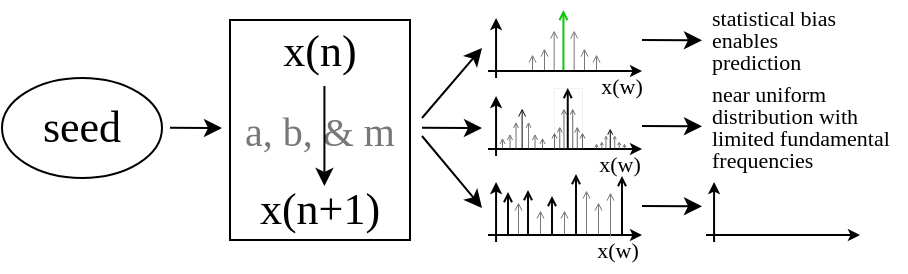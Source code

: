 <mxfile version="28.2.5">
  <diagram name="Page-1" id="-1gzF2Dyj5mBQXq9cQPM">
    <mxGraphModel dx="595" dy="301" grid="1" gridSize="10" guides="1" tooltips="1" connect="1" arrows="1" fold="1" page="1" pageScale="1" pageWidth="850" pageHeight="1100" math="0" shadow="0">
      <root>
        <mxCell id="0" />
        <mxCell id="1" parent="0" />
        <mxCell id="WS8m4a5kr1yiGVBsjtW7-3" value="&lt;font style=&quot;font-size: 22px;&quot;&gt;seed&lt;/font&gt;" style="ellipse;whiteSpace=wrap;html=1;strokeWidth=1;fontFamily=Arial Narrow;" parent="1" vertex="1">
          <mxGeometry x="10" y="175" width="80" height="50" as="geometry" />
        </mxCell>
        <mxCell id="sPPq37ELEt1q1rfpjTLL-1" value="" style="endArrow=classic;html=1;rounded=0;" parent="1" edge="1">
          <mxGeometry width="50" height="50" relative="1" as="geometry">
            <mxPoint x="94" y="199.88" as="sourcePoint" />
            <mxPoint x="120" y="200" as="targetPoint" />
          </mxGeometry>
        </mxCell>
        <mxCell id="sPPq37ELEt1q1rfpjTLL-27" value="" style="group" parent="1" vertex="1" connectable="0">
          <mxGeometry x="124" y="146" width="90" height="110" as="geometry" />
        </mxCell>
        <mxCell id="sPPq37ELEt1q1rfpjTLL-25" value="&lt;font face=&quot;Arial Narrow&quot; style=&quot;font-size: 22px;&quot;&gt;x(n)&lt;/font&gt;&lt;div&gt;&lt;span style=&quot;font-size: 22px;&quot;&gt;&lt;font face=&quot;Arial Narrow&quot;&gt;&lt;br&gt;&lt;/font&gt;&lt;/span&gt;&lt;div&gt;&lt;font face=&quot;Arial Narrow&quot; style=&quot;font-size: 22px;&quot;&gt;&lt;br&gt;&lt;/font&gt;&lt;/div&gt;&lt;div&gt;&lt;font face=&quot;Arial Narrow&quot; style=&quot;font-size: 22px;&quot;&gt;x(n+1)&lt;/font&gt;&lt;/div&gt;&lt;/div&gt;" style="rounded=0;whiteSpace=wrap;html=1;" parent="sPPq37ELEt1q1rfpjTLL-27" vertex="1">
          <mxGeometry width="90" height="110" as="geometry" />
        </mxCell>
        <mxCell id="sPPq37ELEt1q1rfpjTLL-6" value="a, b, &amp;amp; m" style="rounded=0;whiteSpace=wrap;strokeColor=#36393d;opacity=0;labelBorderColor=none;fillColor=none;fontFamily=Arial Narrow;fontSize=20;html=1;spacing=2;fontColor=light-dark(#787878, #ededed);" parent="sPPq37ELEt1q1rfpjTLL-27" vertex="1">
          <mxGeometry y="25" width="90" height="60" as="geometry" />
        </mxCell>
        <mxCell id="sPPq37ELEt1q1rfpjTLL-26" value="" style="endArrow=classic;html=1;rounded=0;" parent="sPPq37ELEt1q1rfpjTLL-27" edge="1">
          <mxGeometry width="50" height="50" relative="1" as="geometry">
            <mxPoint x="47.21" y="33" as="sourcePoint" />
            <mxPoint x="47.21" y="83" as="targetPoint" />
          </mxGeometry>
        </mxCell>
        <mxCell id="sPPq37ELEt1q1rfpjTLL-28" value="" style="endArrow=classic;html=1;rounded=0;" parent="1" edge="1">
          <mxGeometry width="50" height="50" relative="1" as="geometry">
            <mxPoint x="220" y="199.83" as="sourcePoint" />
            <mxPoint x="250" y="200" as="targetPoint" />
          </mxGeometry>
        </mxCell>
        <mxCell id="sPPq37ELEt1q1rfpjTLL-29" value="" style="endArrow=classic;html=1;rounded=0;" parent="1" edge="1">
          <mxGeometry width="50" height="50" relative="1" as="geometry">
            <mxPoint x="220" y="195" as="sourcePoint" />
            <mxPoint x="250" y="160" as="targetPoint" />
          </mxGeometry>
        </mxCell>
        <mxCell id="sPPq37ELEt1q1rfpjTLL-30" value="" style="endArrow=classic;html=1;rounded=0;" parent="1" edge="1">
          <mxGeometry width="50" height="50" relative="1" as="geometry">
            <mxPoint x="220" y="204" as="sourcePoint" />
            <mxPoint x="250" y="240" as="targetPoint" />
          </mxGeometry>
        </mxCell>
        <mxCell id="sUr1qKokxM94UTDC0hcx-45" value="" style="group" vertex="1" connectable="0" parent="1">
          <mxGeometry x="253" y="224" width="85" height="48" as="geometry" />
        </mxCell>
        <mxCell id="sPPq37ELEt1q1rfpjTLL-22" value="" style="group" parent="sUr1qKokxM94UTDC0hcx-45" vertex="1" connectable="0">
          <mxGeometry y="3" width="77" height="30" as="geometry" />
        </mxCell>
        <mxCell id="sPPq37ELEt1q1rfpjTLL-23" value="" style="endArrow=classic;html=1;rounded=0;endSize=3;" parent="sPPq37ELEt1q1rfpjTLL-22" edge="1">
          <mxGeometry width="50" height="50" relative="1" as="geometry">
            <mxPoint x="4.033" y="30.0" as="sourcePoint" />
            <mxPoint x="4.033" as="targetPoint" />
          </mxGeometry>
        </mxCell>
        <mxCell id="sPPq37ELEt1q1rfpjTLL-24" value="" style="endArrow=classic;html=1;rounded=0;endSize=3;" parent="sPPq37ELEt1q1rfpjTLL-22" edge="1">
          <mxGeometry width="50" height="50" relative="1" as="geometry">
            <mxPoint y="26.5" as="sourcePoint" />
            <mxPoint x="77" y="26.5" as="targetPoint" />
          </mxGeometry>
        </mxCell>
        <mxCell id="sUr1qKokxM94UTDC0hcx-31" value="" style="endArrow=open;html=1;rounded=0;strokeColor=light-dark(#050505, #6FC76F);jumpSize=4;endSize=3;endFill=0;strokeWidth=1;" edge="1" parent="sPPq37ELEt1q1rfpjTLL-22">
          <mxGeometry width="50" height="50" relative="1" as="geometry">
            <mxPoint x="20" y="26" as="sourcePoint" />
            <mxPoint x="20" y="4" as="targetPoint" />
          </mxGeometry>
        </mxCell>
        <mxCell id="sUr1qKokxM94UTDC0hcx-34" value="" style="endArrow=open;html=1;rounded=0;strokeColor=light-dark(#787878, #6FC76F);jumpSize=4;endSize=3;endFill=0;strokeWidth=0.5;" edge="1" parent="sPPq37ELEt1q1rfpjTLL-22">
          <mxGeometry width="50" height="50" relative="1" as="geometry">
            <mxPoint x="15" y="26" as="sourcePoint" />
            <mxPoint x="15" y="10" as="targetPoint" />
            <Array as="points">
              <mxPoint x="15" y="10" />
            </Array>
          </mxGeometry>
        </mxCell>
        <mxCell id="sUr1qKokxM94UTDC0hcx-32" value="" style="endArrow=open;html=1;rounded=0;strokeColor=light-dark(#050505, #6FC76F);jumpSize=4;endSize=3;endFill=0;strokeWidth=1;" edge="1" parent="sPPq37ELEt1q1rfpjTLL-22">
          <mxGeometry width="50" height="50" relative="1" as="geometry">
            <mxPoint x="32" y="27" as="sourcePoint" />
            <mxPoint x="32" y="7" as="targetPoint" />
          </mxGeometry>
        </mxCell>
        <mxCell id="sUr1qKokxM94UTDC0hcx-35" value="" style="endArrow=open;html=1;rounded=0;strokeColor=light-dark(#050505, #6FC76F);jumpSize=4;endSize=3;endFill=0;strokeWidth=1;" edge="1" parent="sPPq37ELEt1q1rfpjTLL-22">
          <mxGeometry width="50" height="50" relative="1" as="geometry">
            <mxPoint x="44" y="26" as="sourcePoint" />
            <mxPoint x="44" y="-4" as="targetPoint" />
          </mxGeometry>
        </mxCell>
        <mxCell id="sUr1qKokxM94UTDC0hcx-36" value="" style="endArrow=open;html=1;rounded=0;strokeColor=light-dark(#787878, #6FC76F);jumpSize=4;endSize=3;endFill=0;strokeWidth=0.5;" edge="1" parent="sPPq37ELEt1q1rfpjTLL-22">
          <mxGeometry width="50" height="50" relative="1" as="geometry">
            <mxPoint x="49" y="26" as="sourcePoint" />
            <mxPoint x="49" y="4" as="targetPoint" />
          </mxGeometry>
        </mxCell>
        <mxCell id="sUr1qKokxM94UTDC0hcx-37" value="" style="endArrow=open;html=1;rounded=0;strokeColor=light-dark(#787878, #6FC76F);jumpSize=4;endSize=3;endFill=0;strokeWidth=0.5;" edge="1" parent="sPPq37ELEt1q1rfpjTLL-22">
          <mxGeometry width="50" height="50" relative="1" as="geometry">
            <mxPoint x="55" y="26" as="sourcePoint" />
            <mxPoint x="55" y="10" as="targetPoint" />
            <Array as="points">
              <mxPoint x="55" y="10" />
            </Array>
          </mxGeometry>
        </mxCell>
        <mxCell id="sUr1qKokxM94UTDC0hcx-39" value="" style="endArrow=open;html=1;rounded=0;strokeColor=light-dark(#050505, #6FC76F);jumpSize=4;endSize=3;endFill=0;strokeWidth=1;" edge="1" parent="sPPq37ELEt1q1rfpjTLL-22">
          <mxGeometry width="50" height="50" relative="1" as="geometry">
            <mxPoint x="10" y="27" as="sourcePoint" />
            <mxPoint x="10" y="5" as="targetPoint" />
          </mxGeometry>
        </mxCell>
        <mxCell id="sUr1qKokxM94UTDC0hcx-33" value="" style="endArrow=open;html=1;rounded=0;strokeColor=light-dark(#787878, #6FC76F);jumpSize=4;endSize=3;endFill=0;strokeWidth=0.5;" edge="1" parent="sUr1qKokxM94UTDC0hcx-45">
          <mxGeometry width="50" height="50" relative="1" as="geometry">
            <mxPoint x="38" y="29" as="sourcePoint" />
            <mxPoint x="38" y="17" as="targetPoint" />
          </mxGeometry>
        </mxCell>
        <mxCell id="sUr1qKokxM94UTDC0hcx-38" value="" style="endArrow=open;html=1;rounded=0;strokeColor=light-dark(#787878, #6FC76F);jumpSize=4;endSize=3;endFill=0;strokeWidth=0.5;" edge="1" parent="sUr1qKokxM94UTDC0hcx-45">
          <mxGeometry width="50" height="50" relative="1" as="geometry">
            <mxPoint x="61" y="30" as="sourcePoint" />
            <mxPoint x="61" y="8" as="targetPoint" />
          </mxGeometry>
        </mxCell>
        <mxCell id="sUr1qKokxM94UTDC0hcx-40" value="" style="endArrow=open;html=1;rounded=0;strokeColor=light-dark(#787878, #6FC76F);jumpSize=4;endSize=3;endFill=0;strokeWidth=0.5;" edge="1" parent="sUr1qKokxM94UTDC0hcx-45">
          <mxGeometry width="50" height="50" relative="1" as="geometry">
            <mxPoint x="26" y="29" as="sourcePoint" />
            <mxPoint x="26" y="17" as="targetPoint" />
          </mxGeometry>
        </mxCell>
        <mxCell id="sUr1qKokxM94UTDC0hcx-41" value="" style="endArrow=open;html=1;rounded=0;strokeColor=light-dark(#050505, #6FC76F);jumpSize=4;endSize=3;endFill=0;strokeWidth=1;" edge="1" parent="sUr1qKokxM94UTDC0hcx-45">
          <mxGeometry width="50" height="50" relative="1" as="geometry">
            <mxPoint x="67" y="30" as="sourcePoint" />
            <mxPoint x="67" as="targetPoint" />
            <Array as="points">
              <mxPoint x="67" y="20" />
              <mxPoint x="67" y="10" />
            </Array>
          </mxGeometry>
        </mxCell>
        <mxCell id="sUr1qKokxM94UTDC0hcx-43" value="&lt;span style=&quot;color: rgb(0, 0, 0); font-style: normal; font-variant-ligatures: normal; font-variant-caps: normal; font-weight: 400; letter-spacing: normal; orphans: 2; text-indent: 0px; text-transform: none; widows: 2; word-spacing: 0px; -webkit-text-stroke-width: 0px; white-space: normal; text-decoration-thickness: initial; text-decoration-style: initial; text-decoration-color: initial; float: none; display: inline !important;&quot;&gt;&lt;font style=&quot;&quot;&gt;x(w)&lt;/font&gt;&lt;/span&gt;" style="text;whiteSpace=wrap;html=1;align=center;verticalAlign=middle;fontSize=11;fontFamily=Arial Narrow;" vertex="1" parent="sUr1qKokxM94UTDC0hcx-45">
          <mxGeometry x="45" y="27" width="40" height="20" as="geometry" />
        </mxCell>
        <mxCell id="sUr1qKokxM94UTDC0hcx-46" value="" style="group" vertex="1" connectable="0" parent="1">
          <mxGeometry x="253" y="180" width="86" height="48" as="geometry" />
        </mxCell>
        <mxCell id="sPPq37ELEt1q1rfpjTLL-31" value="" style="group" parent="sUr1qKokxM94UTDC0hcx-46" vertex="1" connectable="0">
          <mxGeometry y="4" width="77" height="30" as="geometry" />
        </mxCell>
        <mxCell id="sPPq37ELEt1q1rfpjTLL-32" value="" style="endArrow=classic;html=1;rounded=0;endSize=3;" parent="sPPq37ELEt1q1rfpjTLL-31" edge="1">
          <mxGeometry width="50" height="50" relative="1" as="geometry">
            <mxPoint x="4.033" y="30.0" as="sourcePoint" />
            <mxPoint x="4.033" as="targetPoint" />
          </mxGeometry>
        </mxCell>
        <mxCell id="sPPq37ELEt1q1rfpjTLL-33" value="" style="endArrow=classic;html=1;rounded=0;endSize=3;" parent="sPPq37ELEt1q1rfpjTLL-31" edge="1">
          <mxGeometry width="50" height="50" relative="1" as="geometry">
            <mxPoint y="26.5" as="sourcePoint" />
            <mxPoint x="77" y="26.5" as="targetPoint" />
          </mxGeometry>
        </mxCell>
        <mxCell id="sUr1qKokxM94UTDC0hcx-23" value="" style="group;strokeWidth=0;strokeColor=none;" vertex="1" connectable="0" parent="sPPq37ELEt1q1rfpjTLL-31">
          <mxGeometry x="54" y="16" width="14" height="10" as="geometry" />
        </mxCell>
        <mxCell id="sUr1qKokxM94UTDC0hcx-24" value="" style="endArrow=open;html=1;rounded=0;strokeColor=light-dark(#050505, #6FC76F);jumpSize=4;endSize=2;endFill=0;strokeWidth=0.5;" edge="1" parent="sUr1qKokxM94UTDC0hcx-23">
          <mxGeometry width="50" height="50" relative="1" as="geometry">
            <mxPoint x="6.873" y="10" as="sourcePoint" />
            <mxPoint x="6.873" as="targetPoint" />
          </mxGeometry>
        </mxCell>
        <mxCell id="sUr1qKokxM94UTDC0hcx-25" value="" style="endArrow=open;html=1;rounded=0;strokeColor=light-dark(#757575, #FF0000);jumpSize=4;endSize=1;endFill=0;strokeWidth=0.5;" edge="1" parent="sUr1qKokxM94UTDC0hcx-23">
          <mxGeometry width="50" height="50" relative="1" as="geometry">
            <mxPoint x="9.113" y="10" as="sourcePoint" />
            <mxPoint x="9.113" y="3.333" as="targetPoint" />
          </mxGeometry>
        </mxCell>
        <mxCell id="sUr1qKokxM94UTDC0hcx-26" value="" style="endArrow=open;html=1;rounded=0;strokeColor=light-dark(#757575, #FF0000);jumpSize=4;endSize=1;endFill=0;strokeWidth=0.5;" edge="1" parent="sUr1qKokxM94UTDC0hcx-23">
          <mxGeometry width="50" height="50" relative="1" as="geometry">
            <mxPoint x="4.738" y="10" as="sourcePoint" />
            <mxPoint x="4.738" y="3.333" as="targetPoint" />
          </mxGeometry>
        </mxCell>
        <mxCell id="sUr1qKokxM94UTDC0hcx-27" value="" style="endArrow=open;html=1;rounded=0;strokeColor=light-dark(#757575, #FF0000);jumpSize=4;endSize=1;endFill=0;strokeWidth=0.5;" edge="1" parent="sUr1qKokxM94UTDC0hcx-23">
          <mxGeometry width="50" height="50" relative="1" as="geometry">
            <mxPoint x="11.375" y="10" as="sourcePoint" />
            <mxPoint x="11.375" y="6.333" as="targetPoint" />
          </mxGeometry>
        </mxCell>
        <mxCell id="sUr1qKokxM94UTDC0hcx-28" value="" style="endArrow=open;html=1;rounded=0;strokeColor=light-dark(#757575, #FF0000);jumpSize=4;endSize=1;endFill=0;strokeWidth=0.5;" edge="1" parent="sUr1qKokxM94UTDC0hcx-23">
          <mxGeometry width="50" height="50" relative="1" as="geometry">
            <mxPoint x="14" y="10" as="sourcePoint" />
            <mxPoint x="14" y="7.333" as="targetPoint" />
          </mxGeometry>
        </mxCell>
        <mxCell id="sUr1qKokxM94UTDC0hcx-29" value="" style="endArrow=open;html=1;rounded=0;strokeColor=light-dark(#757575, #FF0000);jumpSize=4;endSize=1;endFill=0;strokeWidth=0.5;" edge="1" parent="sUr1qKokxM94UTDC0hcx-23">
          <mxGeometry width="50" height="50" relative="1" as="geometry">
            <mxPoint x="2.625" y="10" as="sourcePoint" />
            <mxPoint x="2.625" y="6.333" as="targetPoint" />
          </mxGeometry>
        </mxCell>
        <mxCell id="sUr1qKokxM94UTDC0hcx-30" value="" style="endArrow=open;html=1;rounded=0;strokeColor=light-dark(#757575, #FF0000);jumpSize=4;endSize=1;endFill=0;strokeWidth=0.5;" edge="1" parent="sUr1qKokxM94UTDC0hcx-23">
          <mxGeometry width="50" height="50" relative="1" as="geometry">
            <mxPoint y="10" as="sourcePoint" />
            <mxPoint y="7.333" as="targetPoint" />
          </mxGeometry>
        </mxCell>
        <mxCell id="sUr1qKokxM94UTDC0hcx-7" value="" style="group;strokeWidth=0;strokeColor=none;" vertex="1" connectable="0" parent="sUr1qKokxM94UTDC0hcx-46">
          <mxGeometry x="7" y="10" width="20" height="20" as="geometry" />
        </mxCell>
        <mxCell id="sUr1qKokxM94UTDC0hcx-8" value="" style="endArrow=open;html=1;rounded=0;strokeColor=light-dark(#050505, #6FC76F);jumpSize=4;endSize=3;endFill=0;strokeWidth=0.5;" edge="1" parent="sUr1qKokxM94UTDC0hcx-7">
          <mxGeometry width="50" height="50" relative="1" as="geometry">
            <mxPoint x="9.819" y="20" as="sourcePoint" />
            <mxPoint x="9.819" as="targetPoint" />
          </mxGeometry>
        </mxCell>
        <mxCell id="sUr1qKokxM94UTDC0hcx-9" value="" style="endArrow=open;html=1;rounded=0;strokeColor=light-dark(#787878, #FF0000);jumpSize=4;endSize=2;endFill=0;strokeWidth=0.5;" edge="1" parent="sUr1qKokxM94UTDC0hcx-7">
          <mxGeometry width="50" height="50" relative="1" as="geometry">
            <mxPoint x="13.019" y="20" as="sourcePoint" />
            <mxPoint x="13.019" y="6.667" as="targetPoint" />
          </mxGeometry>
        </mxCell>
        <mxCell id="sUr1qKokxM94UTDC0hcx-10" value="" style="endArrow=open;html=1;rounded=0;strokeColor=light-dark(#707070, #FF0000);jumpSize=4;endSize=2;endFill=0;strokeWidth=0.5;" edge="1" parent="sUr1qKokxM94UTDC0hcx-7">
          <mxGeometry width="50" height="50" relative="1" as="geometry">
            <mxPoint x="6.769" y="20" as="sourcePoint" />
            <mxPoint x="6.769" y="6.667" as="targetPoint" />
          </mxGeometry>
        </mxCell>
        <mxCell id="sUr1qKokxM94UTDC0hcx-11" value="" style="endArrow=open;html=1;rounded=0;strokeColor=light-dark(#707070, #FF0000);jumpSize=4;endSize=2;endFill=0;strokeWidth=0.5;" edge="1" parent="sUr1qKokxM94UTDC0hcx-7">
          <mxGeometry width="50" height="50" relative="1" as="geometry">
            <mxPoint x="16.25" y="20" as="sourcePoint" />
            <mxPoint x="16.25" y="12.667" as="targetPoint" />
          </mxGeometry>
        </mxCell>
        <mxCell id="sUr1qKokxM94UTDC0hcx-12" value="" style="endArrow=open;html=1;rounded=0;strokeColor=light-dark(#707070, #FF0000);jumpSize=4;endSize=2;endFill=0;strokeWidth=0.5;" edge="1" parent="sUr1qKokxM94UTDC0hcx-7">
          <mxGeometry width="50" height="50" relative="1" as="geometry">
            <mxPoint x="20" y="20" as="sourcePoint" />
            <mxPoint x="20" y="14.667" as="targetPoint" />
          </mxGeometry>
        </mxCell>
        <mxCell id="sUr1qKokxM94UTDC0hcx-13" value="" style="endArrow=open;html=1;rounded=0;strokeColor=light-dark(#707070, #FF0000);jumpSize=4;endSize=2;endFill=0;strokeWidth=0.5;" edge="1" parent="sUr1qKokxM94UTDC0hcx-7">
          <mxGeometry width="50" height="50" relative="1" as="geometry">
            <mxPoint x="3.75" y="20" as="sourcePoint" />
            <mxPoint x="3.75" y="12.667" as="targetPoint" />
          </mxGeometry>
        </mxCell>
        <mxCell id="sUr1qKokxM94UTDC0hcx-14" value="" style="endArrow=open;html=1;rounded=0;strokeColor=light-dark(#707070, #FF0000);jumpSize=4;endSize=2;endFill=0;strokeWidth=0.5;" edge="1" parent="sUr1qKokxM94UTDC0hcx-7">
          <mxGeometry width="50" height="50" relative="1" as="geometry">
            <mxPoint y="20" as="sourcePoint" />
            <mxPoint y="14.667" as="targetPoint" />
          </mxGeometry>
        </mxCell>
        <mxCell id="sUr1qKokxM94UTDC0hcx-15" value="" style="group;strokeWidth=0;strokeColor=light-dark(#707070, #FF0000);" vertex="1" connectable="0" parent="sUr1qKokxM94UTDC0hcx-46">
          <mxGeometry x="33" width="14" height="30" as="geometry" />
        </mxCell>
        <mxCell id="sUr1qKokxM94UTDC0hcx-16" value="" style="endArrow=open;html=1;rounded=0;strokeColor=light-dark(#050505, #6FC76F);jumpSize=4;endSize=3;endFill=0;strokeWidth=1;" edge="1" parent="sUr1qKokxM94UTDC0hcx-15">
          <mxGeometry width="50" height="50" relative="1" as="geometry">
            <mxPoint x="6.873" y="30" as="sourcePoint" />
            <mxPoint x="6.873" as="targetPoint" />
          </mxGeometry>
        </mxCell>
        <mxCell id="sUr1qKokxM94UTDC0hcx-17" value="" style="endArrow=open;html=1;rounded=0;strokeColor=light-dark(#6a6868, #FF0000);jumpSize=4;endSize=2;endFill=0;strokeWidth=0.5;" edge="1" parent="sUr1qKokxM94UTDC0hcx-15">
          <mxGeometry width="50" height="50" relative="1" as="geometry">
            <mxPoint x="9.113" y="30" as="sourcePoint" />
            <mxPoint x="9.113" y="10" as="targetPoint" />
          </mxGeometry>
        </mxCell>
        <mxCell id="sUr1qKokxM94UTDC0hcx-18" value="" style="endArrow=open;html=1;rounded=0;strokeColor=light-dark(#6a6868, #FF0000);jumpSize=4;endSize=2;endFill=0;strokeWidth=0.5;" edge="1" parent="sUr1qKokxM94UTDC0hcx-15">
          <mxGeometry width="50" height="50" relative="1" as="geometry">
            <mxPoint x="4.738" y="30" as="sourcePoint" />
            <mxPoint x="4.738" y="10" as="targetPoint" />
          </mxGeometry>
        </mxCell>
        <mxCell id="sUr1qKokxM94UTDC0hcx-19" value="" style="endArrow=open;html=1;rounded=0;strokeColor=light-dark(#6a6868, #FF0000);jumpSize=4;endSize=2;endFill=0;strokeWidth=0.5;" edge="1" parent="sUr1qKokxM94UTDC0hcx-15">
          <mxGeometry width="50" height="50" relative="1" as="geometry">
            <mxPoint x="11.375" y="30" as="sourcePoint" />
            <mxPoint x="11.375" y="19" as="targetPoint" />
          </mxGeometry>
        </mxCell>
        <mxCell id="sUr1qKokxM94UTDC0hcx-20" value="" style="endArrow=open;html=1;rounded=0;strokeColor=light-dark(#6a6868, #FF0000);jumpSize=4;endSize=2;endFill=0;strokeWidth=0.5;" edge="1" parent="sUr1qKokxM94UTDC0hcx-15">
          <mxGeometry width="50" height="50" relative="1" as="geometry">
            <mxPoint x="14" y="30" as="sourcePoint" />
            <mxPoint x="14" y="22" as="targetPoint" />
          </mxGeometry>
        </mxCell>
        <mxCell id="sUr1qKokxM94UTDC0hcx-21" value="" style="endArrow=open;html=1;rounded=0;strokeColor=light-dark(#6a6868, #FF0000);jumpSize=4;endSize=2;endFill=0;strokeWidth=0.5;" edge="1" parent="sUr1qKokxM94UTDC0hcx-15">
          <mxGeometry width="50" height="50" relative="1" as="geometry">
            <mxPoint x="2.625" y="30" as="sourcePoint" />
            <mxPoint x="2.625" y="19" as="targetPoint" />
          </mxGeometry>
        </mxCell>
        <mxCell id="sUr1qKokxM94UTDC0hcx-22" value="" style="endArrow=open;html=1;rounded=0;strokeColor=light-dark(#6a6868, #FF0000);jumpSize=4;endSize=2;endFill=0;strokeWidth=0.5;" edge="1" parent="sUr1qKokxM94UTDC0hcx-15">
          <mxGeometry width="50" height="50" relative="1" as="geometry">
            <mxPoint y="30" as="sourcePoint" />
            <mxPoint y="22" as="targetPoint" />
          </mxGeometry>
        </mxCell>
        <mxCell id="sUr1qKokxM94UTDC0hcx-44" value="&lt;span style=&quot;color: rgb(0, 0, 0); font-style: normal; font-variant-ligatures: normal; font-variant-caps: normal; font-weight: 400; letter-spacing: normal; orphans: 2; text-indent: 0px; text-transform: none; widows: 2; word-spacing: 0px; -webkit-text-stroke-width: 0px; white-space: normal; text-decoration-thickness: initial; text-decoration-style: initial; text-decoration-color: initial; float: none; display: inline !important;&quot;&gt;&lt;font style=&quot;&quot;&gt;x(w)&lt;/font&gt;&lt;/span&gt;" style="text;whiteSpace=wrap;html=1;align=center;verticalAlign=middle;fontSize=11;fontFamily=Arial Narrow;" vertex="1" parent="sUr1qKokxM94UTDC0hcx-46">
          <mxGeometry x="46" y="28" width="40" height="20" as="geometry" />
        </mxCell>
        <mxCell id="sUr1qKokxM94UTDC0hcx-47" value="" style="group" vertex="1" connectable="0" parent="1">
          <mxGeometry x="253" y="141" width="87" height="48" as="geometry" />
        </mxCell>
        <mxCell id="sUr1qKokxM94UTDC0hcx-5" value="" style="group" vertex="1" connectable="0" parent="sUr1qKokxM94UTDC0hcx-47">
          <mxGeometry x="22" width="32" height="30" as="geometry" />
        </mxCell>
        <mxCell id="sPPq37ELEt1q1rfpjTLL-43" value="" style="endArrow=open;html=1;rounded=0;strokeColor=light-dark(#0AC70A,#6FC76F);jumpSize=4;endSize=3;endFill=0;" parent="sUr1qKokxM94UTDC0hcx-5" edge="1">
          <mxGeometry width="50" height="50" relative="1" as="geometry">
            <mxPoint x="15.71" y="30" as="sourcePoint" />
            <mxPoint x="15.71" as="targetPoint" />
          </mxGeometry>
        </mxCell>
        <mxCell id="sPPq37ELEt1q1rfpjTLL-45" value="" style="endArrow=open;html=1;rounded=0;strokeColor=light-dark(#787878, #FF0000);jumpSize=4;endSize=3;endFill=0;strokeWidth=0.5;" parent="sUr1qKokxM94UTDC0hcx-5" edge="1">
          <mxGeometry width="50" height="50" relative="1" as="geometry">
            <mxPoint x="20.83" y="30" as="sourcePoint" />
            <mxPoint x="20.83" y="10" as="targetPoint" />
          </mxGeometry>
        </mxCell>
        <mxCell id="sPPq37ELEt1q1rfpjTLL-46" value="" style="endArrow=open;html=1;rounded=0;strokeColor=light-dark(#787878, #FF0000);jumpSize=4;endSize=3;endFill=0;strokeWidth=0.5;" parent="sUr1qKokxM94UTDC0hcx-5" edge="1">
          <mxGeometry width="50" height="50" relative="1" as="geometry">
            <mxPoint x="10.83" y="30" as="sourcePoint" />
            <mxPoint x="10.83" y="10" as="targetPoint" />
          </mxGeometry>
        </mxCell>
        <mxCell id="sUr1qKokxM94UTDC0hcx-1" value="" style="endArrow=open;html=1;rounded=0;strokeColor=light-dark(#787878, #FF0000);jumpSize=4;endSize=3;endFill=0;strokeWidth=0.5;" edge="1" parent="sUr1qKokxM94UTDC0hcx-5">
          <mxGeometry width="50" height="50" relative="1" as="geometry">
            <mxPoint x="26" y="30" as="sourcePoint" />
            <mxPoint x="26" y="19" as="targetPoint" />
          </mxGeometry>
        </mxCell>
        <mxCell id="sUr1qKokxM94UTDC0hcx-2" value="" style="endArrow=open;html=1;rounded=0;strokeColor=light-dark(#787878, #FF0000);jumpSize=4;endSize=3;endFill=0;strokeWidth=0.5;" edge="1" parent="sUr1qKokxM94UTDC0hcx-5">
          <mxGeometry width="50" height="50" relative="1" as="geometry">
            <mxPoint x="32" y="30" as="sourcePoint" />
            <mxPoint x="32" y="22" as="targetPoint" />
          </mxGeometry>
        </mxCell>
        <mxCell id="sUr1qKokxM94UTDC0hcx-3" value="" style="endArrow=open;html=1;rounded=0;strokeColor=light-dark(#787878, #FF0000);jumpSize=4;endSize=3;endFill=0;strokeWidth=0.5;" edge="1" parent="sUr1qKokxM94UTDC0hcx-5">
          <mxGeometry width="50" height="50" relative="1" as="geometry">
            <mxPoint x="6" y="30" as="sourcePoint" />
            <mxPoint x="6" y="19" as="targetPoint" />
          </mxGeometry>
        </mxCell>
        <mxCell id="sUr1qKokxM94UTDC0hcx-4" value="" style="endArrow=open;html=1;rounded=0;strokeColor=light-dark(#787878, #FF0000);jumpSize=4;endSize=3;endFill=0;strokeWidth=0.5;" edge="1" parent="sUr1qKokxM94UTDC0hcx-5">
          <mxGeometry width="50" height="50" relative="1" as="geometry">
            <mxPoint y="30" as="sourcePoint" />
            <mxPoint y="22" as="targetPoint" />
          </mxGeometry>
        </mxCell>
        <mxCell id="sUr1qKokxM94UTDC0hcx-6" value="" style="group" vertex="1" connectable="0" parent="sUr1qKokxM94UTDC0hcx-47">
          <mxGeometry y="4" width="77" height="30" as="geometry" />
        </mxCell>
        <mxCell id="sPPq37ELEt1q1rfpjTLL-35" value="" style="endArrow=classic;html=1;rounded=0;endSize=3;" parent="sUr1qKokxM94UTDC0hcx-6" edge="1">
          <mxGeometry width="50" height="50" relative="1" as="geometry">
            <mxPoint x="4.033" y="30" as="sourcePoint" />
            <mxPoint x="4.033" as="targetPoint" />
          </mxGeometry>
        </mxCell>
        <mxCell id="sPPq37ELEt1q1rfpjTLL-36" value="" style="endArrow=classic;html=1;rounded=0;endSize=3;" parent="sUr1qKokxM94UTDC0hcx-6" edge="1">
          <mxGeometry width="50" height="50" relative="1" as="geometry">
            <mxPoint y="26.5" as="sourcePoint" />
            <mxPoint x="77" y="26.5" as="targetPoint" />
          </mxGeometry>
        </mxCell>
        <mxCell id="sUr1qKokxM94UTDC0hcx-42" value="&lt;span style=&quot;color: rgb(0, 0, 0); font-style: normal; font-variant-ligatures: normal; font-variant-caps: normal; font-weight: 400; letter-spacing: normal; orphans: 2; text-indent: 0px; text-transform: none; widows: 2; word-spacing: 0px; -webkit-text-stroke-width: 0px; white-space: normal; text-decoration-thickness: initial; text-decoration-style: initial; text-decoration-color: initial; float: none; display: inline !important;&quot;&gt;&lt;font style=&quot;&quot;&gt;x(w)&lt;/font&gt;&lt;/span&gt;" style="text;whiteSpace=wrap;html=1;align=center;verticalAlign=middle;fontSize=11;fontFamily=Arial Narrow;" vertex="1" parent="sUr1qKokxM94UTDC0hcx-47">
          <mxGeometry x="47" y="28" width="40" height="20" as="geometry" />
        </mxCell>
        <mxCell id="sUr1qKokxM94UTDC0hcx-48" value="" style="endArrow=classic;html=1;rounded=0;" edge="1" parent="1">
          <mxGeometry width="50" height="50" relative="1" as="geometry">
            <mxPoint x="330" y="156" as="sourcePoint" />
            <mxPoint x="360" y="156.17" as="targetPoint" />
          </mxGeometry>
        </mxCell>
        <mxCell id="sUr1qKokxM94UTDC0hcx-50" value="" style="endArrow=classic;html=1;rounded=0;" edge="1" parent="1">
          <mxGeometry width="50" height="50" relative="1" as="geometry">
            <mxPoint x="330" y="199" as="sourcePoint" />
            <mxPoint x="360" y="199.17" as="targetPoint" />
          </mxGeometry>
        </mxCell>
        <mxCell id="sUr1qKokxM94UTDC0hcx-51" value="" style="endArrow=classic;html=1;rounded=0;" edge="1" parent="1">
          <mxGeometry width="50" height="50" relative="1" as="geometry">
            <mxPoint x="330" y="239" as="sourcePoint" />
            <mxPoint x="360" y="239.17" as="targetPoint" />
          </mxGeometry>
        </mxCell>
        <mxCell id="sUr1qKokxM94UTDC0hcx-52" value="&lt;div style=&quot;line-height: 100%;&quot;&gt;statistical bias enables prediction&lt;/div&gt;" style="text;whiteSpace=wrap;html=1;align=left;verticalAlign=middle;fontSize=11;spacing=0;fontFamily=Arial Narrow;" vertex="1" parent="1">
          <mxGeometry x="365" y="146" width="75" height="20" as="geometry" />
        </mxCell>
        <mxCell id="sUr1qKokxM94UTDC0hcx-53" value="&lt;div style=&quot;line-height: 100%;&quot;&gt;near uniform distribution with limited fundamental frequencies&lt;/div&gt;" style="text;whiteSpace=wrap;html=1;align=left;verticalAlign=middle;fontSize=11;spacing=0;fontFamily=Arial Narrow;" vertex="1" parent="1">
          <mxGeometry x="365" y="189" width="95" height="20" as="geometry" />
        </mxCell>
        <mxCell id="sUr1qKokxM94UTDC0hcx-64" value="" style="group" vertex="1" connectable="0" parent="1">
          <mxGeometry x="362" y="227" width="77" height="30" as="geometry" />
        </mxCell>
        <mxCell id="sUr1qKokxM94UTDC0hcx-55" value="" style="endArrow=classic;html=1;rounded=0;endSize=3;" edge="1" parent="sUr1qKokxM94UTDC0hcx-64">
          <mxGeometry width="50" height="50" relative="1" as="geometry">
            <mxPoint x="4.033" y="30" as="sourcePoint" />
            <mxPoint x="4.033" as="targetPoint" />
          </mxGeometry>
        </mxCell>
        <mxCell id="sUr1qKokxM94UTDC0hcx-56" value="" style="endArrow=classic;html=1;rounded=0;endSize=3;" edge="1" parent="sUr1qKokxM94UTDC0hcx-64">
          <mxGeometry width="50" height="50" relative="1" as="geometry">
            <mxPoint y="26.5" as="sourcePoint" />
            <mxPoint x="77" y="26.5" as="targetPoint" />
          </mxGeometry>
        </mxCell>
      </root>
    </mxGraphModel>
  </diagram>
</mxfile>
